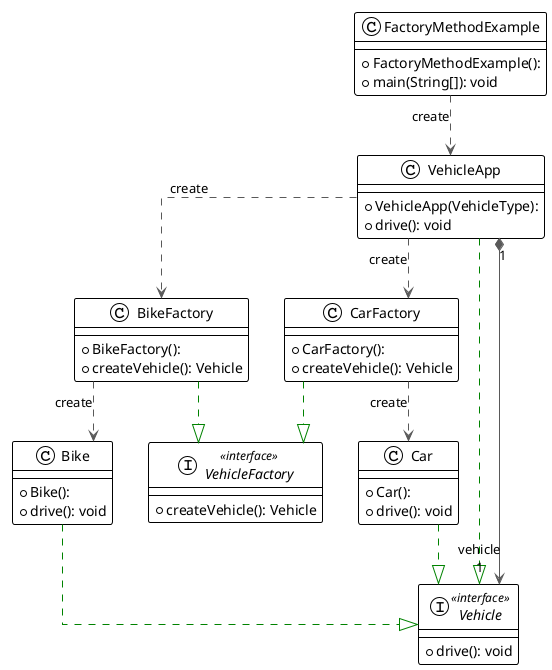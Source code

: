 @startuml

!theme plain
top to bottom direction
skinparam linetype ortho

class Bike {
  + Bike(): 
  + drive(): void
}
class BikeFactory {
  + BikeFactory(): 
  + createVehicle(): Vehicle
}
class Car {
  + Car(): 
  + drive(): void
}
class CarFactory {
  + CarFactory(): 
  + createVehicle(): Vehicle
}
class FactoryMethodExample {
  + FactoryMethodExample(): 
  + main(String[]): void
}
interface Vehicle << interface >> {
  + drive(): void
}
class VehicleApp {
  + VehicleApp(VehicleType): 
  + drive(): void
}
interface VehicleFactory << interface >> {
  + createVehicle(): Vehicle
}

Bike                  -[#008200,dashed]-^  Vehicle              
BikeFactory           -[#595959,dashed]->  Bike                 : "«create»"
BikeFactory           -[#008200,dashed]-^  VehicleFactory       
Car                   -[#008200,dashed]-^  Vehicle              
CarFactory            -[#595959,dashed]->  Car                  : "«create»"
CarFactory            -[#008200,dashed]-^  VehicleFactory       
FactoryMethodExample  -[#595959,dashed]->  VehicleApp           : "«create»"
VehicleApp            -[#595959,dashed]->  BikeFactory          : "«create»"
VehicleApp            -[#595959,dashed]->  CarFactory           : "«create»"
VehicleApp            -[#008200,dashed]-^  Vehicle              
VehicleApp           "1" *-[#595959,plain]-> "vehicle\n1" Vehicle              
@enduml
